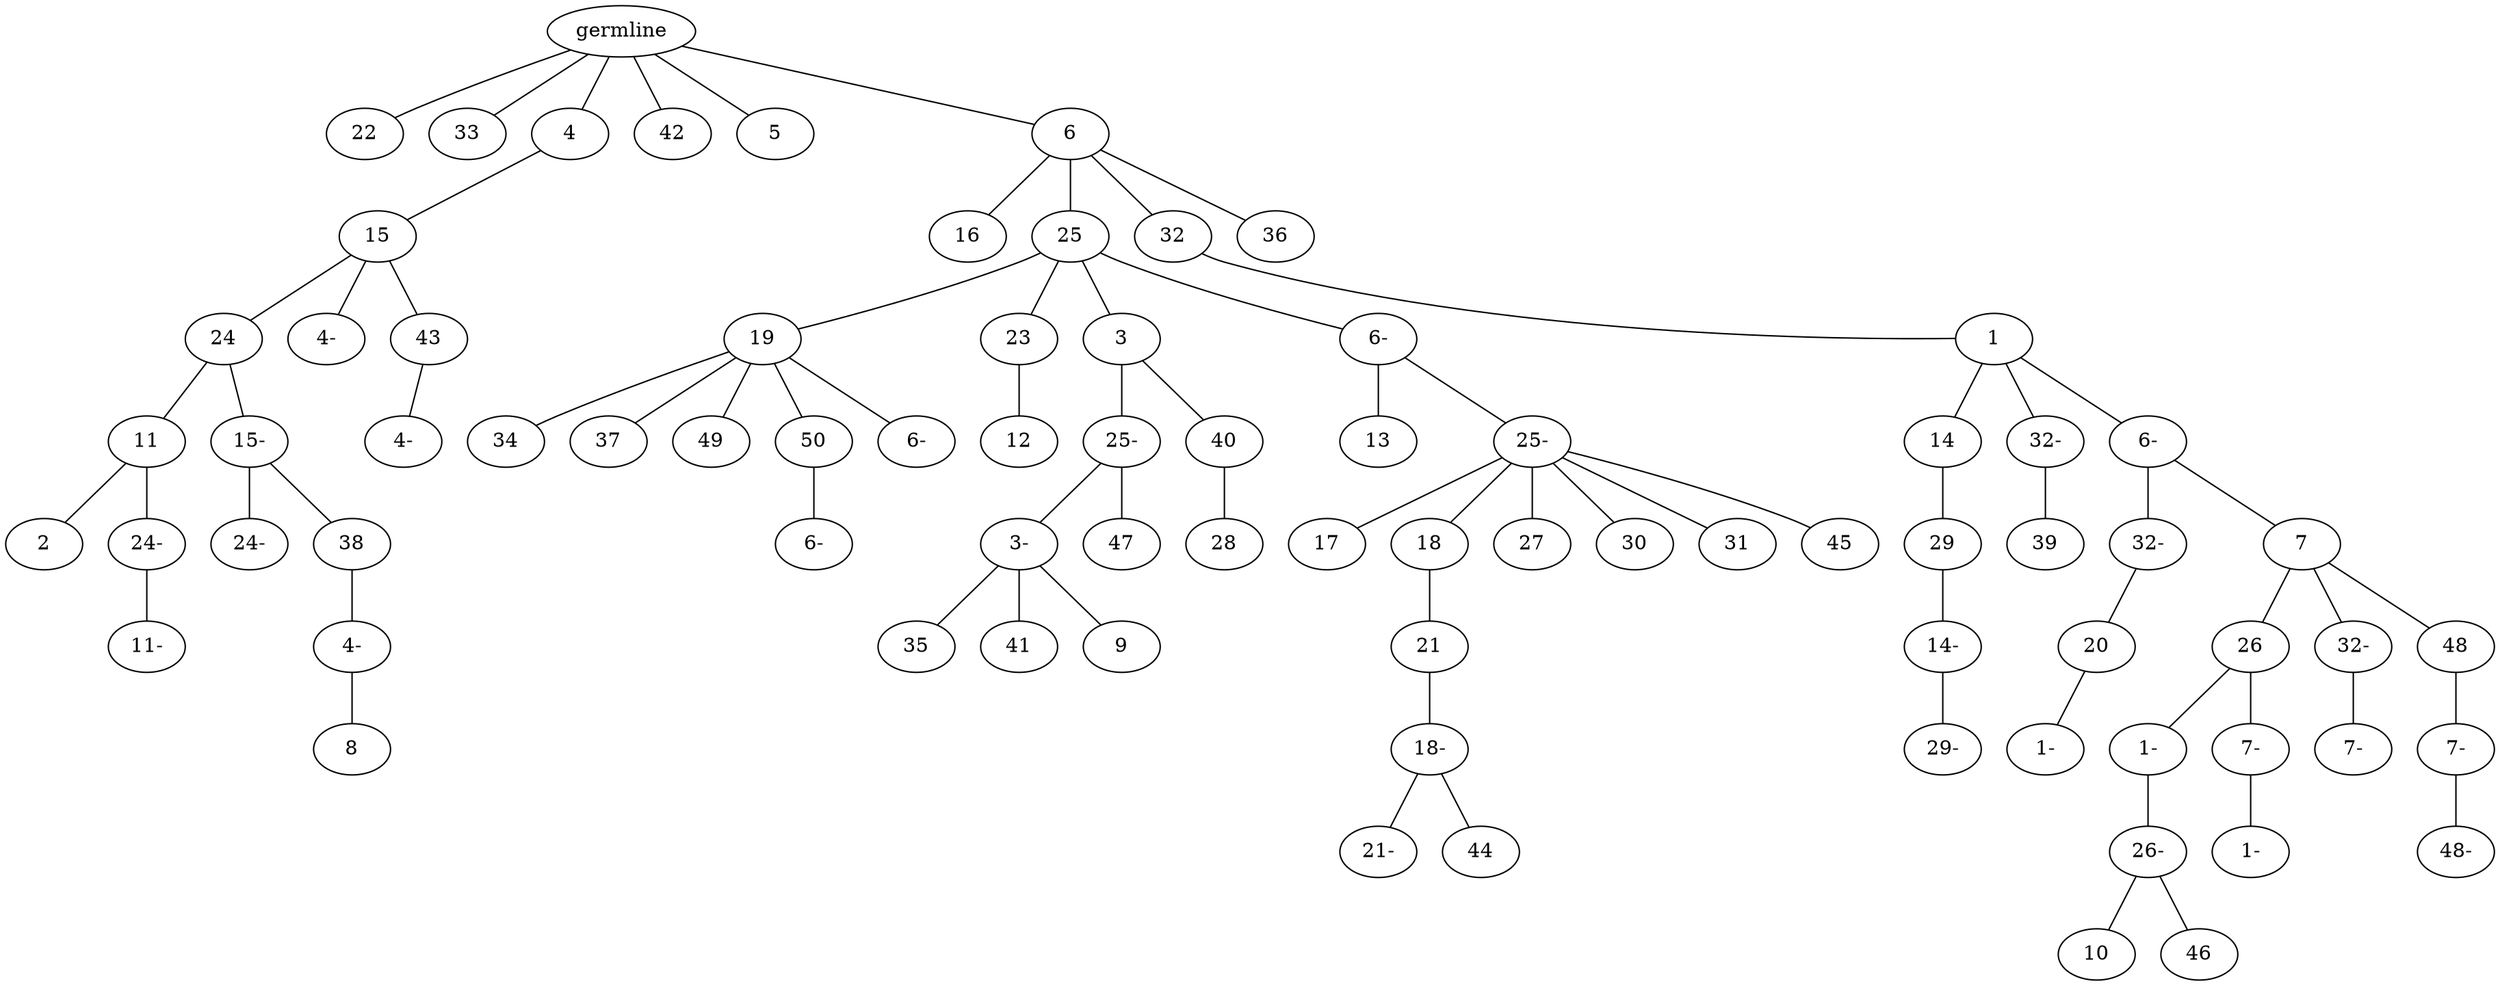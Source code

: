 graph tree {
    "140341438585728" [label="germline"];
    "140341440858816" [label="22"];
    "140341440857856" [label="33"];
    "140341440989600" [label="4"];
    "140341440730544" [label="15"];
    "140341440761664" [label="24"];
    "140341439780032" [label="11"];
    "140341439781088" [label="2"];
    "140341439780128" [label="24-"];
    "140341439781328" [label="11-"];
    "140341439781232" [label="15-"];
    "140341439781904" [label="24-"];
    "140341439779120" [label="38"];
    "140341439781664" [label="4-"];
    "140341439781376" [label="8"];
    "140341440757920" [label="4-"];
    "140341440758832" [label="43"];
    "140341439781952" [label="4-"];
    "140341440991184" [label="42"];
    "140341440730256" [label="5"];
    "140341440731456" [label="6"];
    "140341439782624" [label="16"];
    "140341439781712" [label="25"];
    "140341439781424" [label="19"];
    "140341439780080" [label="34"];
    "140341439781856" [label="37"];
    "140341439782144" [label="49"];
    "140341439782816" [label="50"];
    "140341440645728" [label="6-"];
    "140341439782768" [label="6-"];
    "140341439782048" [label="23"];
    "140341439820368" [label="12"];
    "140341439781136" [label="3"];
    "140341439820320" [label="25-"];
    "140341439819936" [label="3-"];
    "140341439820800" [label="35"];
    "140341439820272" [label="41"];
    "140341439820224" [label="9"];
    "140341439820128" [label="47"];
    "140341439820560" [label="40"];
    "140341439820608" [label="28"];
    "140341439782384" [label="6-"];
    "140341439821472" [label="13"];
    "140341439821808" [label="25-"];
    "140341439820992" [label="17"];
    "140341439821040" [label="18"];
    "140341439820896" [label="21"];
    "140341439821952" [label="18-"];
    "140341439822432" [label="21-"];
    "140341439822192" [label="44"];
    "140341439820032" [label="27"];
    "140341439822000" [label="30"];
    "140341439822288" [label="31"];
    "140341439823344" [label="45"];
    "140341439782336" [label="32"];
    "140341439821520" [label="1"];
    "140341439822816" [label="14"];
    "140341439821856" [label="29"];
    "140341439822240" [label="14-"];
    "140341439823296" [label="29-"];
    "140341439823008" [label="32-"];
    "140341439823536" [label="39"];
    "140341439823632" [label="6-"];
    "140341439821376" [label="32-"];
    "140341439823392" [label="20"];
    "140341439823728" [label="1-"];
    "140341439822096" [label="7"];
    "140341439823824" [label="26"];
    "140341439608144" [label="1-"];
    "140341439606848" [label="26-"];
    "140341439608864" [label="10"];
    "140341439608384" [label="46"];
    "140341439607568" [label="7-"];
    "140341439608096" [label="1-"];
    "140341439822624" [label="32-"];
    "140341439609776" [label="7-"];
    "140341439823680" [label="48"];
    "140341439610256" [label="7-"];
    "140341439609344" [label="48-"];
    "140341439781568" [label="36"];
    "140341438585728" -- "140341440858816";
    "140341438585728" -- "140341440857856";
    "140341438585728" -- "140341440989600";
    "140341438585728" -- "140341440991184";
    "140341438585728" -- "140341440730256";
    "140341438585728" -- "140341440731456";
    "140341440989600" -- "140341440730544";
    "140341440730544" -- "140341440761664";
    "140341440730544" -- "140341440757920";
    "140341440730544" -- "140341440758832";
    "140341440761664" -- "140341439780032";
    "140341440761664" -- "140341439781232";
    "140341439780032" -- "140341439781088";
    "140341439780032" -- "140341439780128";
    "140341439780128" -- "140341439781328";
    "140341439781232" -- "140341439781904";
    "140341439781232" -- "140341439779120";
    "140341439779120" -- "140341439781664";
    "140341439781664" -- "140341439781376";
    "140341440758832" -- "140341439781952";
    "140341440731456" -- "140341439782624";
    "140341440731456" -- "140341439781712";
    "140341440731456" -- "140341439782336";
    "140341440731456" -- "140341439781568";
    "140341439781712" -- "140341439781424";
    "140341439781712" -- "140341439782048";
    "140341439781712" -- "140341439781136";
    "140341439781712" -- "140341439782384";
    "140341439781424" -- "140341439780080";
    "140341439781424" -- "140341439781856";
    "140341439781424" -- "140341439782144";
    "140341439781424" -- "140341439782816";
    "140341439781424" -- "140341439782768";
    "140341439782816" -- "140341440645728";
    "140341439782048" -- "140341439820368";
    "140341439781136" -- "140341439820320";
    "140341439781136" -- "140341439820560";
    "140341439820320" -- "140341439819936";
    "140341439820320" -- "140341439820128";
    "140341439819936" -- "140341439820800";
    "140341439819936" -- "140341439820272";
    "140341439819936" -- "140341439820224";
    "140341439820560" -- "140341439820608";
    "140341439782384" -- "140341439821472";
    "140341439782384" -- "140341439821808";
    "140341439821808" -- "140341439820992";
    "140341439821808" -- "140341439821040";
    "140341439821808" -- "140341439820032";
    "140341439821808" -- "140341439822000";
    "140341439821808" -- "140341439822288";
    "140341439821808" -- "140341439823344";
    "140341439821040" -- "140341439820896";
    "140341439820896" -- "140341439821952";
    "140341439821952" -- "140341439822432";
    "140341439821952" -- "140341439822192";
    "140341439782336" -- "140341439821520";
    "140341439821520" -- "140341439822816";
    "140341439821520" -- "140341439823008";
    "140341439821520" -- "140341439823632";
    "140341439822816" -- "140341439821856";
    "140341439821856" -- "140341439822240";
    "140341439822240" -- "140341439823296";
    "140341439823008" -- "140341439823536";
    "140341439823632" -- "140341439821376";
    "140341439823632" -- "140341439822096";
    "140341439821376" -- "140341439823392";
    "140341439823392" -- "140341439823728";
    "140341439822096" -- "140341439823824";
    "140341439822096" -- "140341439822624";
    "140341439822096" -- "140341439823680";
    "140341439823824" -- "140341439608144";
    "140341439823824" -- "140341439607568";
    "140341439608144" -- "140341439606848";
    "140341439606848" -- "140341439608864";
    "140341439606848" -- "140341439608384";
    "140341439607568" -- "140341439608096";
    "140341439822624" -- "140341439609776";
    "140341439823680" -- "140341439610256";
    "140341439610256" -- "140341439609344";
}
